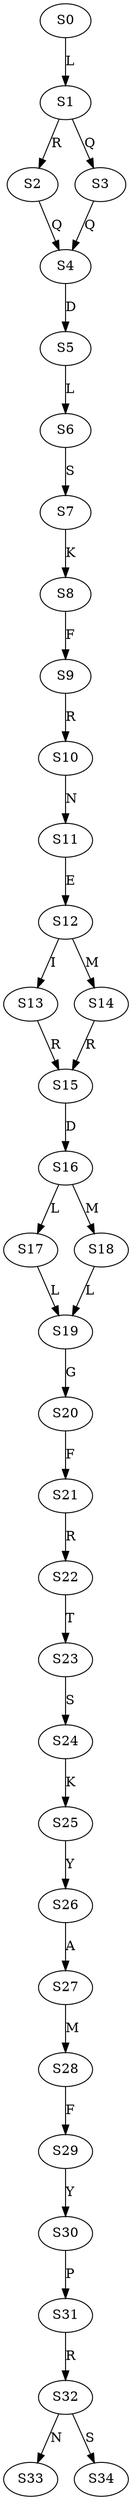 strict digraph  {
	S0 -> S1 [ label = L ];
	S1 -> S2 [ label = R ];
	S1 -> S3 [ label = Q ];
	S2 -> S4 [ label = Q ];
	S3 -> S4 [ label = Q ];
	S4 -> S5 [ label = D ];
	S5 -> S6 [ label = L ];
	S6 -> S7 [ label = S ];
	S7 -> S8 [ label = K ];
	S8 -> S9 [ label = F ];
	S9 -> S10 [ label = R ];
	S10 -> S11 [ label = N ];
	S11 -> S12 [ label = E ];
	S12 -> S13 [ label = I ];
	S12 -> S14 [ label = M ];
	S13 -> S15 [ label = R ];
	S14 -> S15 [ label = R ];
	S15 -> S16 [ label = D ];
	S16 -> S17 [ label = L ];
	S16 -> S18 [ label = M ];
	S17 -> S19 [ label = L ];
	S18 -> S19 [ label = L ];
	S19 -> S20 [ label = G ];
	S20 -> S21 [ label = F ];
	S21 -> S22 [ label = R ];
	S22 -> S23 [ label = T ];
	S23 -> S24 [ label = S ];
	S24 -> S25 [ label = K ];
	S25 -> S26 [ label = Y ];
	S26 -> S27 [ label = A ];
	S27 -> S28 [ label = M ];
	S28 -> S29 [ label = F ];
	S29 -> S30 [ label = Y ];
	S30 -> S31 [ label = P ];
	S31 -> S32 [ label = R ];
	S32 -> S33 [ label = N ];
	S32 -> S34 [ label = S ];
}
